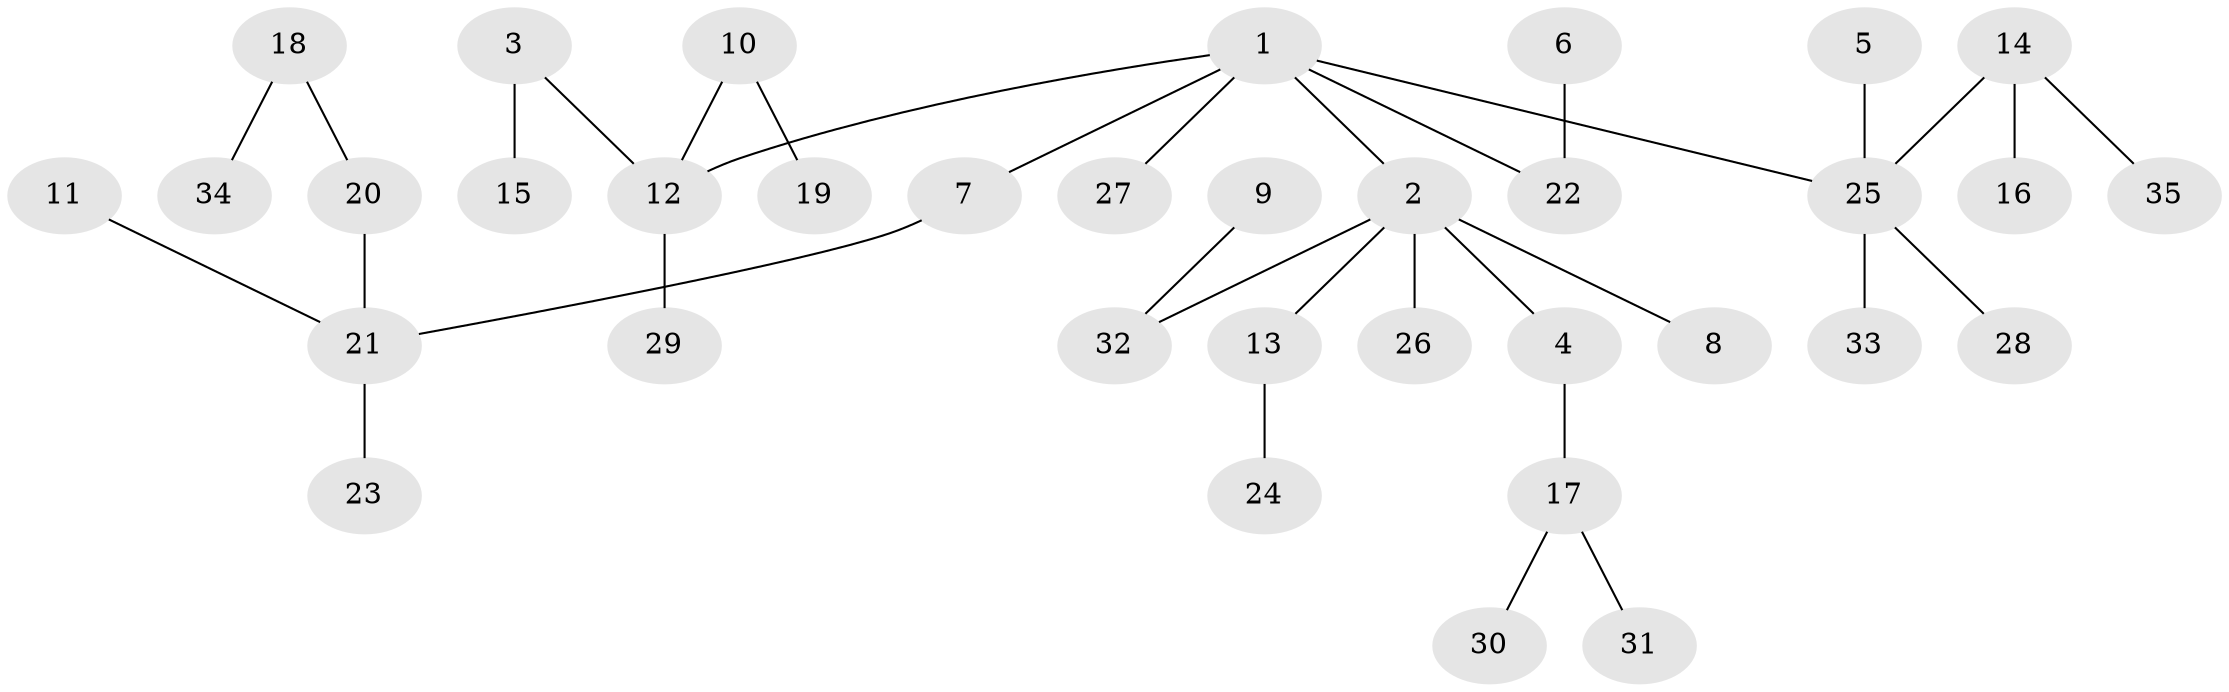 // original degree distribution, {3: 0.12857142857142856, 5: 0.05714285714285714, 6: 0.014285714285714285, 2: 0.32857142857142857, 1: 0.44285714285714284, 4: 0.02857142857142857}
// Generated by graph-tools (version 1.1) at 2025/50/03/09/25 03:50:18]
// undirected, 35 vertices, 34 edges
graph export_dot {
graph [start="1"]
  node [color=gray90,style=filled];
  1;
  2;
  3;
  4;
  5;
  6;
  7;
  8;
  9;
  10;
  11;
  12;
  13;
  14;
  15;
  16;
  17;
  18;
  19;
  20;
  21;
  22;
  23;
  24;
  25;
  26;
  27;
  28;
  29;
  30;
  31;
  32;
  33;
  34;
  35;
  1 -- 2 [weight=1.0];
  1 -- 7 [weight=1.0];
  1 -- 12 [weight=1.0];
  1 -- 22 [weight=1.0];
  1 -- 25 [weight=1.0];
  1 -- 27 [weight=1.0];
  2 -- 4 [weight=1.0];
  2 -- 8 [weight=1.0];
  2 -- 13 [weight=1.0];
  2 -- 26 [weight=1.0];
  2 -- 32 [weight=1.0];
  3 -- 12 [weight=1.0];
  3 -- 15 [weight=1.0];
  4 -- 17 [weight=1.0];
  5 -- 25 [weight=1.0];
  6 -- 22 [weight=1.0];
  7 -- 21 [weight=1.0];
  9 -- 32 [weight=1.0];
  10 -- 12 [weight=1.0];
  10 -- 19 [weight=1.0];
  11 -- 21 [weight=1.0];
  12 -- 29 [weight=1.0];
  13 -- 24 [weight=1.0];
  14 -- 16 [weight=1.0];
  14 -- 25 [weight=1.0];
  14 -- 35 [weight=1.0];
  17 -- 30 [weight=1.0];
  17 -- 31 [weight=1.0];
  18 -- 20 [weight=1.0];
  18 -- 34 [weight=1.0];
  20 -- 21 [weight=1.0];
  21 -- 23 [weight=1.0];
  25 -- 28 [weight=1.0];
  25 -- 33 [weight=1.0];
}
